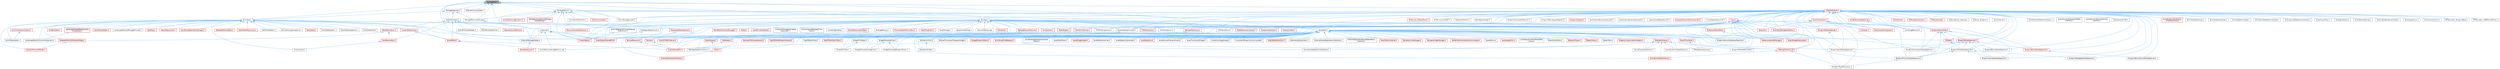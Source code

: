 digraph "PackagePath.h"
{
 // INTERACTIVE_SVG=YES
 // LATEX_PDF_SIZE
  bgcolor="transparent";
  edge [fontname=Helvetica,fontsize=10,labelfontname=Helvetica,labelfontsize=10];
  node [fontname=Helvetica,fontsize=10,shape=box,height=0.2,width=0.4];
  Node1 [id="Node000001",label="PackagePath.h",height=0.2,width=0.4,color="gray40", fillcolor="grey60", style="filled", fontcolor="black",tooltip=" "];
  Node1 -> Node2 [id="edge1_Node000001_Node000002",dir="back",color="steelblue1",style="solid",tooltip=" "];
  Node2 [id="Node000002",label="AssetData.h",height=0.2,width=0.4,color="grey40", fillcolor="white", style="filled",URL="$d9/d19/AssetData_8h.html",tooltip=" "];
  Node2 -> Node3 [id="edge2_Node000002_Node000003",dir="back",color="steelblue1",style="solid",tooltip=" "];
  Node3 [id="Node000003",label="ActorDescContainer.h",height=0.2,width=0.4,color="red", fillcolor="#FFF0F0", style="filled",URL="$de/df0/ActorDescContainer_8h.html",tooltip=" "];
  Node2 -> Node27 [id="edge3_Node000002_Node000027",dir="back",color="steelblue1",style="solid",tooltip=" "];
  Node27 [id="Node000027",label="AnimAssetFindReplace.h",height=0.2,width=0.4,color="red", fillcolor="#FFF0F0", style="filled",URL="$d2/d3f/AnimAssetFindReplace_8h.html",tooltip=" "];
  Node2 -> Node31 [id="edge4_Node000002_Node000031",dir="back",color="steelblue1",style="solid",tooltip=" "];
  Node31 [id="Node000031",label="AnimationGraphSchema.h",height=0.2,width=0.4,color="red", fillcolor="#FFF0F0", style="filled",URL="$dc/d75/AnimationGraphSchema_8h.html",tooltip=" "];
  Node2 -> Node34 [id="edge5_Node000002_Node000034",dir="back",color="steelblue1",style="solid",tooltip=" "];
  Node34 [id="Node000034",label="AnimationStateMachineSchema.h",height=0.2,width=0.4,color="grey40", fillcolor="white", style="filled",URL="$d7/d8c/AnimationStateMachineSchema_8h.html",tooltip=" "];
  Node2 -> Node35 [id="edge6_Node000002_Node000035",dir="back",color="steelblue1",style="solid",tooltip=" "];
  Node35 [id="Node000035",label="AssetDataTagMapSerialization\lDetails.h",height=0.2,width=0.4,color="grey40", fillcolor="white", style="filled",URL="$d5/d67/AssetDataTagMapSerializationDetails_8h.html",tooltip=" "];
  Node2 -> Node36 [id="edge7_Node000002_Node000036",dir="back",color="steelblue1",style="solid",tooltip=" "];
  Node36 [id="Node000036",label="AssetDataToken.h",height=0.2,width=0.4,color="grey40", fillcolor="white", style="filled",URL="$d2/da5/AssetDataToken_8h.html",tooltip=" "];
  Node2 -> Node37 [id="edge8_Node000002_Node000037",dir="back",color="steelblue1",style="solid",tooltip=" "];
  Node37 [id="Node000037",label="AssetDragDropOp.h",height=0.2,width=0.4,color="red", fillcolor="#FFF0F0", style="filled",URL="$df/dda/AssetDragDropOp_8h.html",tooltip=" "];
  Node2 -> Node39 [id="edge9_Node000002_Node000039",dir="back",color="steelblue1",style="solid",tooltip=" "];
  Node39 [id="Node000039",label="AssetReferenceFixer.h",height=0.2,width=0.4,color="grey40", fillcolor="white", style="filled",URL="$dd/da4/AssetReferenceFixer_8h.html",tooltip=" "];
  Node2 -> Node40 [id="edge10_Node000002_Node000040",dir="back",color="steelblue1",style="solid",tooltip=" "];
  Node40 [id="Node000040",label="AssetRegistryGenerator.h",height=0.2,width=0.4,color="grey40", fillcolor="white", style="filled",URL="$df/dd1/AssetRegistryGenerator_8h.html",tooltip=" "];
  Node2 -> Node41 [id="edge11_Node000002_Node000041",dir="back",color="steelblue1",style="solid",tooltip=" "];
  Node41 [id="Node000041",label="AssetSelection.h",height=0.2,width=0.4,color="red", fillcolor="#FFF0F0", style="filled",URL="$d2/d2c/AssetSelection_8h.html",tooltip=" "];
  Node2 -> Node49 [id="edge12_Node000002_Node000049",dir="back",color="steelblue1",style="solid",tooltip=" "];
  Node49 [id="Node000049",label="AssetSourceFilenameCache.h",height=0.2,width=0.4,color="grey40", fillcolor="white", style="filled",URL="$dd/d16/AssetSourceFilenameCache_8h.html",tooltip=" "];
  Node2 -> Node50 [id="edge13_Node000002_Node000050",dir="back",color="steelblue1",style="solid",tooltip=" "];
  Node50 [id="Node000050",label="AssetThumbnail.h",height=0.2,width=0.4,color="red", fillcolor="#FFF0F0", style="filled",URL="$d7/d61/AssetThumbnail_8h.html",tooltip=" "];
  Node50 -> Node59 [id="edge14_Node000050_Node000059",dir="back",color="steelblue1",style="solid",tooltip=" "];
  Node59 [id="Node000059",label="SDeleteAssetsDialog.h",height=0.2,width=0.4,color="grey40", fillcolor="white", style="filled",URL="$d7/d0d/SDeleteAssetsDialog_8h.html",tooltip=" "];
  Node2 -> Node61 [id="edge15_Node000002_Node000061",dir="back",color="steelblue1",style="solid",tooltip=" "];
  Node61 [id="Node000061",label="AssetThumbnailWidget.h",height=0.2,width=0.4,color="grey40", fillcolor="white", style="filled",URL="$d8/d2a/AssetThumbnailWidget_8h.html",tooltip=" "];
  Node2 -> Node62 [id="edge16_Node000002_Node000062",dir="back",color="steelblue1",style="solid",tooltip=" "];
  Node62 [id="Node000062",label="AudioWidgetSubsystem.h",height=0.2,width=0.4,color="red", fillcolor="#FFF0F0", style="filled",URL="$de/d1b/AudioWidgetSubsystem_8h.html",tooltip=" "];
  Node2 -> Node64 [id="edge17_Node000002_Node000064",dir="back",color="steelblue1",style="solid",tooltip=" "];
  Node64 [id="Node000064",label="BlueprintActionDatabaseRegistrar.h",height=0.2,width=0.4,color="grey40", fillcolor="white", style="filled",URL="$d5/d5d/BlueprintActionDatabaseRegistrar_8h.html",tooltip=" "];
  Node2 -> Node65 [id="edge18_Node000002_Node000065",dir="back",color="steelblue1",style="solid",tooltip=" "];
  Node65 [id="Node000065",label="BlueprintAssetNodeSpawner.h",height=0.2,width=0.4,color="grey40", fillcolor="white", style="filled",URL="$d2/d56/BlueprintAssetNodeSpawner_8h.html",tooltip=" "];
  Node2 -> Node66 [id="edge19_Node000002_Node000066",dir="back",color="steelblue1",style="solid",tooltip=" "];
  Node66 [id="Node000066",label="CollectionDragDropOp.h",height=0.2,width=0.4,color="grey40", fillcolor="white", style="filled",URL="$d6/d23/CollectionDragDropOp_8h.html",tooltip=" "];
  Node2 -> Node67 [id="edge20_Node000002_Node000067",dir="back",color="steelblue1",style="solid",tooltip=" "];
  Node67 [id="Node000067",label="CompileAllBlueprintsCommandlet.h",height=0.2,width=0.4,color="grey40", fillcolor="white", style="filled",URL="$d4/d7d/CompileAllBlueprintsCommandlet_8h.html",tooltip=" "];
  Node2 -> Node68 [id="edge21_Node000002_Node000068",dir="back",color="steelblue1",style="solid",tooltip=" "];
  Node68 [id="Node000068",label="DataTableEditorUtils.h",height=0.2,width=0.4,color="red", fillcolor="#FFF0F0", style="filled",URL="$d6/d6f/DataTableEditorUtils_8h.html",tooltip=" "];
  Node2 -> Node70 [id="edge22_Node000002_Node000070",dir="back",color="steelblue1",style="solid",tooltip=" "];
  Node70 [id="Node000070",label="EdGraphSchema.h",height=0.2,width=0.4,color="red", fillcolor="#FFF0F0", style="filled",URL="$d2/dce/EdGraphSchema_8h.html",tooltip=" "];
  Node70 -> Node31 [id="edge23_Node000070_Node000031",dir="back",color="steelblue1",style="solid",tooltip=" "];
  Node70 -> Node34 [id="edge24_Node000070_Node000034",dir="back",color="steelblue1",style="solid",tooltip=" "];
  Node70 -> Node87 [id="edge25_Node000070_Node000087",dir="back",color="steelblue1",style="solid",tooltip=" "];
  Node87 [id="Node000087",label="BlueprintPaletteFavorites.h",height=0.2,width=0.4,color="grey40", fillcolor="white", style="filled",URL="$dd/d5a/BlueprintPaletteFavorites_8h.html",tooltip=" "];
  Node70 -> Node252 [id="edge26_Node000070_Node000252",dir="back",color="steelblue1",style="solid",tooltip=" "];
  Node252 [id="Node000252",label="EdGraphSchema_K2.h",height=0.2,width=0.4,color="red", fillcolor="#FFF0F0", style="filled",URL="$d0/dcf/EdGraphSchema__K2_8h.html",tooltip=" "];
  Node252 -> Node31 [id="edge27_Node000252_Node000031",dir="back",color="steelblue1",style="solid",tooltip=" "];
  Node252 -> Node259 [id="edge28_Node000252_Node000259",dir="back",color="steelblue1",style="solid",tooltip=" "];
  Node259 [id="Node000259",label="BlueprintTypePromotion.h",height=0.2,width=0.4,color="grey40", fillcolor="white", style="filled",URL="$d2/d23/BlueprintTypePromotion_8h.html",tooltip=" "];
  Node70 -> Node127 [id="edge29_Node000070_Node000127",dir="back",color="steelblue1",style="solid",tooltip=" "];
  Node127 [id="Node000127",label="EngineSharedPCH.h",height=0.2,width=0.4,color="red", fillcolor="#FFF0F0", style="filled",URL="$dc/dbb/EngineSharedPCH_8h.html",tooltip=" "];
  Node70 -> Node458 [id="edge30_Node000070_Node000458",dir="back",color="steelblue1",style="solid",tooltip=" "];
  Node458 [id="Node000458",label="SoundCueGraphSchema.h",height=0.2,width=0.4,color="grey40", fillcolor="white", style="filled",URL="$d7/d4a/SoundCueGraphSchema_8h.html",tooltip=" "];
  Node70 -> Node125 [id="edge31_Node000070_Node000125",dir="back",color="steelblue1",style="solid",tooltip=" "];
  Node125 [id="Node000125",label="SoundSubmixGraphSchema.h",height=0.2,width=0.4,color="grey40", fillcolor="white", style="filled",URL="$dc/ddf/SoundSubmixGraphSchema_8h.html",tooltip=" "];
  Node2 -> Node252 [id="edge32_Node000002_Node000252",dir="back",color="steelblue1",style="solid",tooltip=" "];
  Node2 -> Node459 [id="edge33_Node000002_Node000459",dir="back",color="steelblue1",style="solid",tooltip=" "];
  Node459 [id="Node000459",label="Editor.h",height=0.2,width=0.4,color="red", fillcolor="#FFF0F0", style="filled",URL="$de/d6e/Editor_8h.html",tooltip=" "];
  Node459 -> Node556 [id="edge34_Node000459_Node000556",dir="back",color="steelblue1",style="solid",tooltip=" "];
  Node556 [id="Node000556",label="ExternalDirtyActorsTracker.h",height=0.2,width=0.4,color="red", fillcolor="#FFF0F0", style="filled",URL="$db/d89/ExternalDirtyActorsTracker_8h.html",tooltip=" "];
  Node2 -> Node613 [id="edge35_Node000002_Node000613",dir="back",color="steelblue1",style="solid",tooltip=" "];
  Node613 [id="Node000613",label="EditorAnimUtils.h",height=0.2,width=0.4,color="grey40", fillcolor="white", style="filled",URL="$d1/dd4/EditorAnimUtils_8h.html",tooltip=" "];
  Node613 -> Node554 [id="edge36_Node000613_Node000554",dir="back",color="steelblue1",style="solid",tooltip=" "];
  Node554 [id="Node000554",label="SSkeletonWidget.h",height=0.2,width=0.4,color="grey40", fillcolor="white", style="filled",URL="$dd/da7/SSkeletonWidget_8h.html",tooltip=" "];
  Node2 -> Node614 [id="edge37_Node000002_Node000614",dir="back",color="steelblue1",style="solid",tooltip=" "];
  Node614 [id="Node000614",label="EditorAssetSubsystem.h",height=0.2,width=0.4,color="grey40", fillcolor="white", style="filled",URL="$df/d69/EditorAssetSubsystem_8h.html",tooltip=" "];
  Node2 -> Node615 [id="edge38_Node000002_Node000615",dir="back",color="steelblue1",style="solid",tooltip=" "];
  Node615 [id="Node000615",label="EditorEngine.h",height=0.2,width=0.4,color="red", fillcolor="#FFF0F0", style="filled",URL="$da/d0c/EditorEngine_8h.html",tooltip=" "];
  Node615 -> Node459 [id="edge39_Node000615_Node000459",dir="back",color="steelblue1",style="solid",tooltip=" "];
  Node2 -> Node127 [id="edge40_Node000002_Node000127",dir="back",color="steelblue1",style="solid",tooltip=" "];
  Node2 -> Node618 [id="edge41_Node000002_Node000618",dir="back",color="steelblue1",style="solid",tooltip=" "];
  Node618 [id="Node000618",label="ExternalAssetDependencyGatherer.h",height=0.2,width=0.4,color="grey40", fillcolor="white", style="filled",URL="$da/dbe/ExternalAssetDependencyGatherer_8h.html",tooltip=" "];
  Node2 -> Node619 [id="edge42_Node000002_Node000619",dir="back",color="steelblue1",style="solid",tooltip=" "];
  Node619 [id="Node000619",label="ExternalObjectAndActorDependency\lGatherer.h",height=0.2,width=0.4,color="grey40", fillcolor="white", style="filled",URL="$d3/d4e/ExternalObjectAndActorDependencyGatherer_8h.html",tooltip=" "];
  Node2 -> Node620 [id="edge43_Node000002_Node000620",dir="back",color="steelblue1",style="solid",tooltip=" "];
  Node620 [id="Node000620",label="ExternalPackageHelper.h",height=0.2,width=0.4,color="grey40", fillcolor="white", style="filled",URL="$d3/d2f/ExternalPackageHelper_8h.html",tooltip=" "];
  Node620 -> Node621 [id="edge44_Node000620_Node000621",dir="back",color="steelblue1",style="solid",tooltip=" "];
  Node621 [id="Node000621",label="WorldDataLayers.h",height=0.2,width=0.4,color="red", fillcolor="#FFF0F0", style="filled",URL="$d1/d1d/WorldDataLayers_8h.html",tooltip=" "];
  Node2 -> Node622 [id="edge45_Node000002_Node000622",dir="back",color="steelblue1",style="solid",tooltip=" "];
  Node622 [id="Node000622",label="FileHelpers.h",height=0.2,width=0.4,color="red", fillcolor="#FFF0F0", style="filled",URL="$d9/d82/FileHelpers_8h.html",tooltip=" "];
  Node622 -> Node623 [id="edge46_Node000622_Node000623",dir="back",color="steelblue1",style="solid",tooltip=" "];
  Node623 [id="Node000623",label="PackageHelperFunctions.h",height=0.2,width=0.4,color="grey40", fillcolor="white", style="filled",URL="$da/d30/PackageHelperFunctions_8h.html",tooltip=" "];
  Node2 -> Node624 [id="edge47_Node000002_Node000624",dir="back",color="steelblue1",style="solid",tooltip=" "];
  Node624 [id="Node000624",label="GameplayCueManager.h",height=0.2,width=0.4,color="red", fillcolor="#FFF0F0", style="filled",URL="$d7/d4e/GameplayCueManager_8h.html",tooltip=" "];
  Node2 -> Node627 [id="edge48_Node000002_Node000627",dir="back",color="steelblue1",style="solid",tooltip=" "];
  Node627 [id="Node000627",label="GameplayTagsManager.h",height=0.2,width=0.4,color="red", fillcolor="#FFF0F0", style="filled",URL="$d5/dc9/GameplayTagsManager_8h.html",tooltip=" "];
  Node2 -> Node699 [id="edge49_Node000002_Node000699",dir="back",color="steelblue1",style="solid",tooltip=" "];
  Node699 [id="Node000699",label="GatherTextFromAssetsCommandlet.h",height=0.2,width=0.4,color="red", fillcolor="#FFF0F0", style="filled",URL="$df/da5/GatherTextFromAssetsCommandlet_8h.html",tooltip=" "];
  Node2 -> Node700 [id="edge50_Node000002_Node000700",dir="back",color="steelblue1",style="solid",tooltip=" "];
  Node700 [id="Node000700",label="IAssetFamily.h",height=0.2,width=0.4,color="grey40", fillcolor="white", style="filled",URL="$d5/d12/IAssetFamily_8h.html",tooltip=" "];
  Node2 -> Node701 [id="edge51_Node000002_Node000701",dir="back",color="steelblue1",style="solid",tooltip=" "];
  Node701 [id="Node000701",label="LandscapeUtils.h",height=0.2,width=0.4,color="red", fillcolor="#FFF0F0", style="filled",URL="$d0/dc0/LandscapeUtils_8h.html",tooltip=" "];
  Node2 -> Node712 [id="edge52_Node000002_Node000712",dir="back",color="steelblue1",style="solid",tooltip=" "];
  Node712 [id="Node000712",label="LevelSequenceShotMetaData\lLibrary.h",height=0.2,width=0.4,color="grey40", fillcolor="white", style="filled",URL="$d2/d37/LevelSequenceShotMetaDataLibrary_8h.html",tooltip=" "];
  Node2 -> Node713 [id="edge53_Node000002_Node000713",dir="back",color="steelblue1",style="solid",tooltip=" "];
  Node713 [id="Node000713",label="MediaTrackEditor.h",height=0.2,width=0.4,color="grey40", fillcolor="white", style="filled",URL="$d0/d41/MediaTrackEditor_8h.html",tooltip=" "];
  Node2 -> Node714 [id="edge54_Node000002_Node000714",dir="back",color="steelblue1",style="solid",tooltip=" "];
  Node714 [id="Node000714",label="NoExportTypes.h",height=0.2,width=0.4,color="red", fillcolor="#FFF0F0", style="filled",URL="$d3/d21/NoExportTypes_8h.html",tooltip=" "];
  Node2 -> Node819 [id="edge55_Node000002_Node000819",dir="back",color="steelblue1",style="solid",tooltip=" "];
  Node819 [id="Node000819",label="ObjectLibrary.h",height=0.2,width=0.4,color="red", fillcolor="#FFF0F0", style="filled",URL="$d8/de1/ObjectLibrary_8h.html",tooltip=" "];
  Node2 -> Node821 [id="edge56_Node000002_Node000821",dir="back",color="steelblue1",style="solid",tooltip=" "];
  Node821 [id="Node000821",label="ObjectTools.h",height=0.2,width=0.4,color="grey40", fillcolor="white", style="filled",URL="$d3/d71/ObjectTools_8h.html",tooltip=" "];
  Node2 -> Node822 [id="edge57_Node000002_Node000822",dir="back",color="steelblue1",style="solid",tooltip=" "];
  Node822 [id="Node000822",label="PropertyCustomizationHelpers.h",height=0.2,width=0.4,color="red", fillcolor="#FFF0F0", style="filled",URL="$d7/dd0/PropertyCustomizationHelpers_8h.html",tooltip=" "];
  Node2 -> Node824 [id="edge58_Node000002_Node000824",dir="back",color="steelblue1",style="solid",tooltip=" "];
  Node824 [id="Node000824",label="ReimportFbxSceneFactory.h",height=0.2,width=0.4,color="red", fillcolor="#FFF0F0", style="filled",URL="$dc/d5f/ReimportFbxSceneFactory_8h.html",tooltip=" "];
  Node2 -> Node273 [id="edge59_Node000002_Node000273",dir="back",color="steelblue1",style="solid",tooltip=" "];
  Node273 [id="Node000273",label="RigVMEditorBlueprintLibrary.h",height=0.2,width=0.4,color="red", fillcolor="#FFF0F0", style="filled",URL="$d9/d31/RigVMEditorBlueprintLibrary_8h.html",tooltip=" "];
  Node2 -> Node825 [id="edge60_Node000002_Node000825",dir="back",color="steelblue1",style="solid",tooltip=" "];
  Node825 [id="Node000825",label="RigVMEditorTools.h",height=0.2,width=0.4,color="grey40", fillcolor="white", style="filled",URL="$d5/ddd/RigVMEditorTools_8h.html",tooltip=" "];
  Node2 -> Node286 [id="edge61_Node000002_Node000286",dir="back",color="steelblue1",style="solid",tooltip=" "];
  Node286 [id="Node000286",label="RigVMTreeToolkitTask.h",height=0.2,width=0.4,color="red", fillcolor="#FFF0F0", style="filled",URL="$d1/dd5/RigVMTreeToolkitTask_8h.html",tooltip=" "];
  Node2 -> Node59 [id="edge62_Node000002_Node000059",dir="back",color="steelblue1",style="solid",tooltip=" "];
  Node2 -> Node230 [id="edge63_Node000002_Node000230",dir="back",color="steelblue1",style="solid",tooltip=" "];
  Node230 [id="Node000230",label="SGraphPinClass.h",height=0.2,width=0.4,color="grey40", fillcolor="white", style="filled",URL="$df/d8d/SGraphPinClass_8h.html",tooltip=" "];
  Node2 -> Node229 [id="edge64_Node000002_Node000229",dir="back",color="steelblue1",style="solid",tooltip=" "];
  Node229 [id="Node000229",label="SGraphPinObject.h",height=0.2,width=0.4,color="grey40", fillcolor="white", style="filled",URL="$da/dd6/SGraphPinObject_8h.html",tooltip=" "];
  Node229 -> Node230 [id="edge65_Node000229_Node000230",dir="back",color="steelblue1",style="solid",tooltip=" "];
  Node2 -> Node554 [id="edge66_Node000002_Node000554",dir="back",color="steelblue1",style="solid",tooltip=" "];
  Node2 -> Node458 [id="edge67_Node000002_Node000458",dir="back",color="steelblue1",style="solid",tooltip=" "];
  Node2 -> Node125 [id="edge68_Node000002_Node000125",dir="back",color="steelblue1",style="solid",tooltip=" "];
  Node2 -> Node826 [id="edge69_Node000002_Node000826",dir="back",color="steelblue1",style="solid",tooltip=" "];
  Node826 [id="Node000826",label="SoundWaveLoadingBehavior.cpp",height=0.2,width=0.4,color="grey40", fillcolor="white", style="filled",URL="$d7/d95/SoundWaveLoadingBehavior_8cpp.html",tooltip=" "];
  Node2 -> Node827 [id="edge70_Node000002_Node000827",dir="back",color="steelblue1",style="solid",tooltip=" "];
  Node827 [id="Node000827",label="VPAssetThumbnailWrapperWidget.h",height=0.2,width=0.4,color="grey40", fillcolor="white", style="filled",URL="$d8/da8/VPAssetThumbnailWrapperWidget_8h.html",tooltip=" "];
  Node2 -> Node84 [id="edge71_Node000002_Node000084",dir="back",color="steelblue1",style="solid",tooltip=" "];
  Node84 [id="Node000084",label="WidgetBlueprintEditor.h",height=0.2,width=0.4,color="red", fillcolor="#FFF0F0", style="filled",URL="$d6/d04/WidgetBlueprintEditor_8h.html",tooltip=" "];
  Node2 -> Node828 [id="edge72_Node000002_Node000828",dir="back",color="steelblue1",style="solid",tooltip=" "];
  Node828 [id="Node000828",label="WidgetTemplateBlueprintClass.h",height=0.2,width=0.4,color="grey40", fillcolor="white", style="filled",URL="$d4/d8e/WidgetTemplateBlueprintClass_8h.html",tooltip=" "];
  Node2 -> Node829 [id="edge73_Node000002_Node000829",dir="back",color="steelblue1",style="solid",tooltip=" "];
  Node829 [id="Node000829",label="WidgetTemplateClass.h",height=0.2,width=0.4,color="grey40", fillcolor="white", style="filled",URL="$df/da5/WidgetTemplateClass_8h.html",tooltip=" "];
  Node829 -> Node828 [id="edge74_Node000829_Node000828",dir="back",color="steelblue1",style="solid",tooltip=" "];
  Node829 -> Node830 [id="edge75_Node000829_Node000830",dir="back",color="steelblue1",style="solid",tooltip=" "];
  Node830 [id="Node000830",label="WidgetTemplateImageClass.h",height=0.2,width=0.4,color="grey40", fillcolor="white", style="filled",URL="$d1/d00/WidgetTemplateImageClass_8h.html",tooltip=" "];
  Node2 -> Node830 [id="edge76_Node000002_Node000830",dir="back",color="steelblue1",style="solid",tooltip=" "];
  Node1 -> Node831 [id="edge77_Node000001_Node000831",dir="back",color="steelblue1",style="solid",tooltip=" "];
  Node831 [id="Node000831",label="AsyncPackageLoader.h",height=0.2,width=0.4,color="grey40", fillcolor="white", style="filled",URL="$d6/de5/AsyncPackageLoader_8h.html",tooltip=" "];
  Node1 -> Node832 [id="edge78_Node000001_Node000832",dir="back",color="steelblue1",style="solid",tooltip=" "];
  Node832 [id="Node000832",label="BulkData.h",height=0.2,width=0.4,color="grey40", fillcolor="white", style="filled",URL="$d4/d8e/BulkData_8h.html",tooltip=" "];
  Node832 -> Node833 [id="edge79_Node000832_Node000833",dir="back",color="steelblue1",style="solid",tooltip=" "];
  Node833 [id="Node000833",label="AnimCompressionTypes.h",height=0.2,width=0.4,color="red", fillcolor="#FFF0F0", style="filled",URL="$d1/d3b/AnimCompressionTypes_8h.html",tooltip=" "];
  Node833 -> Node842 [id="edge80_Node000833_Node000842",dir="back",color="steelblue1",style="solid",tooltip=" "];
  Node842 [id="Node000842",label="AnimStreamable.h",height=0.2,width=0.4,color="grey40", fillcolor="white", style="filled",URL="$d1/d46/AnimStreamable_8h.html",tooltip=" "];
  Node832 -> Node842 [id="edge81_Node000832_Node000842",dir="back",color="steelblue1",style="solid",tooltip=" "];
  Node832 -> Node863 [id="edge82_Node000832_Node000863",dir="back",color="steelblue1",style="solid",tooltip=" "];
  Node863 [id="Node000863",label="BodySetup.h",height=0.2,width=0.4,color="red", fillcolor="#FFF0F0", style="filled",URL="$d8/d7b/BodySetup_8h.html",tooltip=" "];
  Node832 -> Node913 [id="edge83_Node000832_Node000913",dir="back",color="steelblue1",style="solid",tooltip=" "];
  Node913 [id="Node000913",label="BulkDataReader.h",height=0.2,width=0.4,color="grey40", fillcolor="white", style="filled",URL="$d4/d9b/BulkDataReader_8h.html",tooltip=" "];
  Node832 -> Node914 [id="edge84_Node000832_Node000914",dir="back",color="steelblue1",style="solid",tooltip=" "];
  Node914 [id="Node000914",label="BulkDataScopedLock.h",height=0.2,width=0.4,color="grey40", fillcolor="white", style="filled",URL="$da/d4e/BulkDataScopedLock_8h.html",tooltip=" "];
  Node832 -> Node915 [id="edge85_Node000832_Node000915",dir="back",color="steelblue1",style="solid",tooltip=" "];
  Node915 [id="Node000915",label="BulkDataWriter.h",height=0.2,width=0.4,color="grey40", fillcolor="white", style="filled",URL="$dc/dcb/BulkDataWriter_8h.html",tooltip=" "];
  Node832 -> Node916 [id="edge86_Node000832_Node000916",dir="back",color="steelblue1",style="solid",tooltip=" "];
  Node916 [id="Node000916",label="ContentStreaming.h",height=0.2,width=0.4,color="red", fillcolor="#FFF0F0", style="filled",URL="$dd/d05/ContentStreaming_8h.html",tooltip=" "];
  Node916 -> Node927 [id="edge87_Node000916_Node000927",dir="back",color="steelblue1",style="solid",tooltip=" "];
  Node927 [id="Node000927",label="SoundWave.h",height=0.2,width=0.4,color="red", fillcolor="#FFF0F0", style="filled",URL="$d3/d6d/SoundWave_8h.html",tooltip=" "];
  Node927 -> Node127 [id="edge88_Node000927_Node000127",dir="back",color="steelblue1",style="solid",tooltip=" "];
  Node927 -> Node826 [id="edge89_Node000927_Node000826",dir="back",color="steelblue1",style="solid",tooltip=" "];
  Node832 -> Node961 [id="edge90_Node000832_Node000961",dir="back",color="steelblue1",style="solid",tooltip=" "];
  Node961 [id="Node000961",label="CoreUObject.h",height=0.2,width=0.4,color="red", fillcolor="#FFF0F0", style="filled",URL="$d0/ded/CoreUObject_8h.html",tooltip=" "];
  Node832 -> Node966 [id="edge91_Node000832_Node000966",dir="back",color="steelblue1",style="solid",tooltip=" "];
  Node966 [id="Node000966",label="CoreUObjectSharedPCH.h",height=0.2,width=0.4,color="red", fillcolor="#FFF0F0", style="filled",URL="$de/d2f/CoreUObjectSharedPCH_8h.html",tooltip=" "];
  Node832 -> Node968 [id="edge92_Node000832_Node000968",dir="back",color="steelblue1",style="solid",tooltip=" "];
  Node968 [id="Node000968",label="FontBulkData.h",height=0.2,width=0.4,color="red", fillcolor="#FFF0F0", style="filled",URL="$dc/dfb/FontBulkData_8h.html",tooltip=" "];
  Node832 -> Node969 [id="edge93_Node000832_Node000969",dir="back",color="steelblue1",style="solid",tooltip=" "];
  Node969 [id="Node000969",label="GroomCache.h",height=0.2,width=0.4,color="grey40", fillcolor="white", style="filled",URL="$d7/d6e/GroomCache_8h.html",tooltip=" "];
  Node832 -> Node970 [id="edge94_Node000832_Node000970",dir="back",color="steelblue1",style="solid",tooltip=" "];
  Node970 [id="Node000970",label="HairStrandsDatas.h",height=0.2,width=0.4,color="red", fillcolor="#FFF0F0", style="filled",URL="$d6/daf/HairStrandsDatas_8h.html",tooltip=" "];
  Node832 -> Node987 [id="edge95_Node000832_Node000987",dir="back",color="steelblue1",style="solid",tooltip=" "];
  Node987 [id="Node000987",label="LandscapeHeightfieldCollision\lComponent.h",height=0.2,width=0.4,color="red", fillcolor="#FFF0F0", style="filled",URL="$d2/d06/LandscapeHeightfieldCollisionComponent_8h.html",tooltip=" "];
  Node987 -> Node988 [id="edge96_Node000987_Node000988",dir="back",color="steelblue1",style="solid",tooltip=" "];
  Node988 [id="Node000988",label="LandscapeMeshCollisionComponent.h",height=0.2,width=0.4,color="grey40", fillcolor="white", style="filled",URL="$d0/dab/LandscapeMeshCollisionComponent_8h.html",tooltip=" "];
  Node832 -> Node988 [id="edge97_Node000832_Node000988",dir="back",color="steelblue1",style="solid",tooltip=" "];
  Node832 -> Node993 [id="edge98_Node000832_Node000993",dir="back",color="steelblue1",style="solid",tooltip=" "];
  Node993 [id="Node000993",label="LandscapeTextureStorageProvider.h",height=0.2,width=0.4,color="grey40", fillcolor="white", style="filled",URL="$d6/d2b/LandscapeTextureStorageProvider_8h.html",tooltip=" "];
  Node832 -> Node994 [id="edge99_Node000832_Node000994",dir="back",color="steelblue1",style="solid",tooltip=" "];
  Node994 [id="Node000994",label="LightMap.h",height=0.2,width=0.4,color="red", fillcolor="#FFF0F0", style="filled",URL="$d1/d76/LightMap_8h.html",tooltip=" "];
  Node832 -> Node1000 [id="edge100_Node000832_Node001000",dir="back",color="steelblue1",style="solid",tooltip=" "];
  Node1000 [id="Node001000",label="NaniteResources.h",height=0.2,width=0.4,color="red", fillcolor="#FFF0F0", style="filled",URL="$d7/d8b/NaniteResources_8h.html",tooltip=" "];
  Node832 -> Node1008 [id="edge101_Node000832_Node001008",dir="back",color="steelblue1",style="solid",tooltip=" "];
  Node1008 [id="Node001008",label="RayTracingGeometryManager.h",height=0.2,width=0.4,color="red", fillcolor="#FFF0F0", style="filled",URL="$d0/df3/RayTracingGeometryManager_8h.html",tooltip=" "];
  Node832 -> Node1009 [id="edge102_Node000832_Node001009",dir="back",color="steelblue1",style="solid",tooltip=" "];
  Node1009 [id="Node001009",label="SkeletalMeshLODImporterData.h",height=0.2,width=0.4,color="red", fillcolor="#FFF0F0", style="filled",URL="$de/dc6/SkeletalMeshLODImporterData_8h.html",tooltip=" "];
  Node1009 -> Node1011 [id="edge103_Node001009_Node001011",dir="back",color="steelblue1",style="solid",tooltip=" "];
  Node1011 [id="Node001011",label="SkeletalMeshLODModel.h",height=0.2,width=0.4,color="red", fillcolor="#FFF0F0", style="filled",URL="$d2/d34/SkeletalMeshLODModel_8h.html",tooltip=" "];
  Node832 -> Node1011 [id="edge104_Node000832_Node001011",dir="back",color="steelblue1",style="solid",tooltip=" "];
  Node832 -> Node1013 [id="edge105_Node000832_Node001013",dir="back",color="steelblue1",style="solid",tooltip=" "];
  Node1013 [id="Node001013",label="SkeletalMeshUpdate.h",height=0.2,width=0.4,color="red", fillcolor="#FFF0F0", style="filled",URL="$df/d79/SkeletalMeshUpdate_8h.html",tooltip=" "];
  Node832 -> Node927 [id="edge106_Node000832_Node000927",dir="back",color="steelblue1",style="solid",tooltip=" "];
  Node832 -> Node1014 [id="edge107_Node000832_Node001014",dir="back",color="steelblue1",style="solid",tooltip=" "];
  Node1014 [id="Node001014",label="StaticMeshResources.h",height=0.2,width=0.4,color="red", fillcolor="#FFF0F0", style="filled",URL="$d0/db7/StaticMeshResources_8h.html",tooltip=" "];
  Node832 -> Node1032 [id="edge108_Node000832_Node001032",dir="back",color="steelblue1",style="solid",tooltip=" "];
  Node1032 [id="Node001032",label="StreamableRenderAsset.h",height=0.2,width=0.4,color="red", fillcolor="#FFF0F0", style="filled",URL="$d3/dbd/StreamableRenderAsset_8h.html",tooltip=" "];
  Node1032 -> Node1077 [id="edge109_Node001032_Node001077",dir="back",color="steelblue1",style="solid",tooltip=" "];
  Node1077 [id="Node001077",label="Texture.h",height=0.2,width=0.4,color="red", fillcolor="#FFF0F0", style="filled",URL="$d9/dbf/Texture_8h.html",tooltip=" "];
  Node1077 -> Node127 [id="edge110_Node001077_Node000127",dir="back",color="steelblue1",style="solid",tooltip=" "];
  Node832 -> Node1150 [id="edge111_Node000832_Node001150",dir="back",color="steelblue1",style="solid",tooltip=" "];
  Node1150 [id="Node001150",label="TextureResource.h",height=0.2,width=0.4,color="red", fillcolor="#FFF0F0", style="filled",URL="$dd/df3/TextureResource_8h.html",tooltip=" "];
  Node1150 -> Node127 [id="edge112_Node001150_Node000127",dir="back",color="steelblue1",style="solid",tooltip=" "];
  Node832 -> Node1155 [id="edge113_Node000832_Node001155",dir="back",color="steelblue1",style="solid",tooltip=" "];
  Node1155 [id="Node001155",label="VectorFieldStatic.h",height=0.2,width=0.4,color="grey40", fillcolor="white", style="filled",URL="$d7/d68/VectorFieldStatic_8h.html",tooltip=" "];
  Node832 -> Node1156 [id="edge114_Node000832_Node001156",dir="back",color="steelblue1",style="solid",tooltip=" "];
  Node1156 [id="Node001156",label="VolumetricLightmapGrid.h",height=0.2,width=0.4,color="grey40", fillcolor="white", style="filled",URL="$d9/d86/VolumetricLightmapGrid_8h.html",tooltip=" "];
  Node1 -> Node1157 [id="edge115_Node000001_Node001157",dir="back",color="steelblue1",style="solid",tooltip=" "];
  Node1157 [id="Node001157",label="DiffCookCommandlet.h",height=0.2,width=0.4,color="grey40", fillcolor="white", style="filled",URL="$d9/d77/DiffCookCommandlet_8h.html",tooltip=" "];
  Node1 -> Node1158 [id="edge116_Node000001_Node001158",dir="back",color="steelblue1",style="solid",tooltip=" "];
  Node1158 [id="Node001158",label="EditorBulkData.h",height=0.2,width=0.4,color="grey40", fillcolor="white", style="filled",URL="$d1/d85/EditorBulkData_8h.html",tooltip=" "];
  Node1158 -> Node1159 [id="edge117_Node001158_Node001159",dir="back",color="steelblue1",style="solid",tooltip=" "];
  Node1159 [id="Node001159",label="EditorBulkDataReader.h",height=0.2,width=0.4,color="grey40", fillcolor="white", style="filled",URL="$d0/d95/EditorBulkDataReader_8h.html",tooltip=" "];
  Node1158 -> Node1160 [id="edge118_Node001158_Node001160",dir="back",color="steelblue1",style="solid",tooltip=" "];
  Node1160 [id="Node001160",label="EditorBulkDataWriter.h",height=0.2,width=0.4,color="grey40", fillcolor="white", style="filled",URL="$de/ddd/EditorBulkDataWriter_8h.html",tooltip=" "];
  Node1158 -> Node1161 [id="edge119_Node001158_Node001161",dir="back",color="steelblue1",style="solid",tooltip=" "];
  Node1161 [id="Node001161",label="HairDescription.h",height=0.2,width=0.4,color="red", fillcolor="#FFF0F0", style="filled",URL="$df/d27/HairDescription_8h.html",tooltip=" "];
  Node1161 -> Node969 [id="edge120_Node001161_Node000969",dir="back",color="steelblue1",style="solid",tooltip=" "];
  Node1158 -> Node1162 [id="edge121_Node001158_Node001162",dir="back",color="steelblue1",style="solid",tooltip=" "];
  Node1162 [id="Node001162",label="MeshDescription.h",height=0.2,width=0.4,color="red", fillcolor="#FFF0F0", style="filled",URL="$d5/d91/MeshDescription_8h.html",tooltip=" "];
  Node1162 -> Node1161 [id="edge122_Node001162_Node001161",dir="back",color="steelblue1",style="solid",tooltip=" "];
  Node1162 -> Node1009 [id="edge123_Node001162_Node001009",dir="back",color="steelblue1",style="solid",tooltip=" "];
  Node1158 -> Node927 [id="edge124_Node001158_Node000927",dir="back",color="steelblue1",style="solid",tooltip=" "];
  Node1158 -> Node1119 [id="edge125_Node001158_Node001119",dir="back",color="steelblue1",style="solid",tooltip=" "];
  Node1119 [id="Node001119",label="SparseVolumeTexture.h",height=0.2,width=0.4,color="red", fillcolor="#FFF0F0", style="filled",URL="$d4/df8/SparseVolumeTexture_8h.html",tooltip=" "];
  Node1158 -> Node1077 [id="edge126_Node001158_Node001077",dir="back",color="steelblue1",style="solid",tooltip=" "];
  Node1 -> Node620 [id="edge127_Node000001_Node000620",dir="back",color="steelblue1",style="solid",tooltip=" "];
  Node1 -> Node1184 [id="edge128_Node000001_Node001184",dir="back",color="steelblue1",style="solid",tooltip=" "];
  Node1184 [id="Node001184",label="LinkerLoad.h",height=0.2,width=0.4,color="grey40", fillcolor="white", style="filled",URL="$d7/def/LinkerLoad_8h.html",tooltip=" "];
  Node1184 -> Node961 [id="edge129_Node001184_Node000961",dir="back",color="steelblue1",style="solid",tooltip=" "];
  Node1184 -> Node966 [id="edge130_Node001184_Node000966",dir="back",color="steelblue1",style="solid",tooltip=" "];
  Node1184 -> Node620 [id="edge131_Node001184_Node000620",dir="back",color="steelblue1",style="solid",tooltip=" "];
  Node1184 -> Node1185 [id="edge132_Node001184_Node001185",dir="back",color="steelblue1",style="solid",tooltip=" "];
  Node1185 [id="Node001185",label="K2Node.h",height=0.2,width=0.4,color="red", fillcolor="#FFF0F0", style="filled",URL="$d5/d94/K2Node_8h.html",tooltip=" "];
  Node1185 -> Node1186 [id="edge133_Node001185_Node001186",dir="back",color="steelblue1",style="solid",tooltip=" "];
  Node1186 [id="Node001186",label="BlueprintFieldNodeSpawner.h",height=0.2,width=0.4,color="grey40", fillcolor="white", style="filled",URL="$da/d70/BlueprintFieldNodeSpawner_8h.html",tooltip=" "];
  Node1186 -> Node133 [id="edge134_Node001186_Node000133",dir="back",color="steelblue1",style="solid",tooltip=" "];
  Node133 [id="Node000133",label="BlueprintDelegateNodeSpawner.h",height=0.2,width=0.4,color="grey40", fillcolor="white", style="filled",URL="$dc/d16/BlueprintDelegateNodeSpawner_8h.html",tooltip=" "];
  Node1186 -> Node1187 [id="edge135_Node001186_Node001187",dir="back",color="steelblue1",style="solid",tooltip=" "];
  Node1187 [id="Node001187",label="BlueprintFunctionNodeSpawner.h",height=0.2,width=0.4,color="grey40", fillcolor="white", style="filled",URL="$d0/d59/BlueprintFunctionNodeSpawner_8h.html",tooltip=" "];
  Node1187 -> Node259 [id="edge136_Node001187_Node000259",dir="back",color="steelblue1",style="solid",tooltip=" "];
  Node1186 -> Node1188 [id="edge137_Node001186_Node001188",dir="back",color="steelblue1",style="solid",tooltip=" "];
  Node1188 [id="Node001188",label="BlueprintVariableNodeSpawner.h",height=0.2,width=0.4,color="grey40", fillcolor="white", style="filled",URL="$db/dba/BlueprintVariableNodeSpawner_8h.html",tooltip=" "];
  Node1184 -> Node826 [id="edge138_Node001184_Node000826",dir="back",color="steelblue1",style="solid",tooltip=" "];
  Node1 -> Node1242 [id="edge139_Node000001_Node001242",dir="back",color="steelblue1",style="solid",tooltip=" "];
  Node1242 [id="Node001242",label="Package.h",height=0.2,width=0.4,color="grey40", fillcolor="white", style="filled",URL="$dd/d79/Package_8h.html",tooltip=" "];
  Node1242 -> Node1243 [id="edge140_Node001242_Node001243",dir="back",color="steelblue1",style="solid",tooltip=" "];
  Node1243 [id="Node001243",label="AITask.h",height=0.2,width=0.4,color="red", fillcolor="#FFF0F0", style="filled",URL="$d6/de2/AITask_8h.html",tooltip=" "];
  Node1242 -> Node1296 [id="edge141_Node001242_Node001296",dir="back",color="steelblue1",style="solid",tooltip=" "];
  Node1296 [id="Node001296",label="ArchiveReplaceOrClearExternal\lReferences.h",height=0.2,width=0.4,color="grey40", fillcolor="white", style="filled",URL="$d1/d53/ArchiveReplaceOrClearExternalReferences_8h.html",tooltip=" "];
  Node1296 -> Node961 [id="edge142_Node001296_Node000961",dir="back",color="steelblue1",style="solid",tooltip=" "];
  Node1242 -> Node2 [id="edge143_Node001242_Node000002",dir="back",color="steelblue1",style="solid",tooltip=" "];
  Node1242 -> Node1297 [id="edge144_Node001242_Node001297",dir="back",color="steelblue1",style="solid",tooltip=" "];
  Node1297 [id="Node001297",label="AssetPrivatizeModel.h",height=0.2,width=0.4,color="red", fillcolor="#FFF0F0", style="filled",URL="$d7/da2/AssetPrivatizeModel_8h.html",tooltip=" "];
  Node1242 -> Node1299 [id="edge145_Node001242_Node001299",dir="back",color="steelblue1",style="solid",tooltip=" "];
  Node1299 [id="Node001299",label="AxisSources.h",height=0.2,width=0.4,color="red", fillcolor="#FFF0F0", style="filled",URL="$d6/dfa/AxisSources_8h.html",tooltip=" "];
  Node1242 -> Node1304 [id="edge146_Node001242_Node001304",dir="back",color="steelblue1",style="solid",tooltip=" "];
  Node1304 [id="Node001304",label="CollectionManagerScripting\lSubsystem.h",height=0.2,width=0.4,color="grey40", fillcolor="white", style="filled",URL="$d1/d33/CollectionManagerScriptingSubsystem_8h.html",tooltip=" "];
  Node1242 -> Node1305 [id="edge147_Node001242_Node001305",dir="back",color="steelblue1",style="solid",tooltip=" "];
  Node1305 [id="Node001305",label="CookOnTheFlyServer.h",height=0.2,width=0.4,color="red", fillcolor="#FFF0F0", style="filled",URL="$dc/dca/CookOnTheFlyServer_8h.html",tooltip=" "];
  Node1242 -> Node961 [id="edge148_Node001242_Node000961",dir="back",color="steelblue1",style="solid",tooltip=" "];
  Node1242 -> Node966 [id="edge149_Node001242_Node000966",dir="back",color="steelblue1",style="solid",tooltip=" "];
  Node1242 -> Node1306 [id="edge150_Node001242_Node001306",dir="back",color="steelblue1",style="solid",tooltip=" "];
  Node1306 [id="Node001306",label="ExclusiveLoadPackageTime\lTracker.h",height=0.2,width=0.4,color="grey40", fillcolor="white", style="filled",URL="$da/d95/ExclusiveLoadPackageTimeTracker_8h.html",tooltip=" "];
  Node1242 -> Node556 [id="edge151_Node001242_Node000556",dir="back",color="steelblue1",style="solid",tooltip=" "];
  Node1242 -> Node620 [id="edge152_Node001242_Node000620",dir="back",color="steelblue1",style="solid",tooltip=" "];
  Node1242 -> Node1307 [id="edge153_Node001242_Node001307",dir="back",color="steelblue1",style="solid",tooltip=" "];
  Node1307 [id="Node001307",label="FastReferenceCollector.h",height=0.2,width=0.4,color="red", fillcolor="#FFF0F0", style="filled",URL="$dd/d44/FastReferenceCollector_8h.html",tooltip=" "];
  Node1242 -> Node1310 [id="edge154_Node001242_Node001310",dir="back",color="steelblue1",style="solid",tooltip=" "];
  Node1310 [id="Node001310",label="FindObjectReferencers.h",height=0.2,width=0.4,color="grey40", fillcolor="white", style="filled",URL="$dc/dab/FindObjectReferencers_8h.html",tooltip=" "];
  Node1310 -> Node961 [id="edge155_Node001310_Node000961",dir="back",color="steelblue1",style="solid",tooltip=" "];
  Node1242 -> Node1311 [id="edge156_Node001242_Node001311",dir="back",color="steelblue1",style="solid",tooltip=" "];
  Node1311 [id="Node001311",label="GeneratedCppIncludes.h",height=0.2,width=0.4,color="grey40", fillcolor="white", style="filled",URL="$d5/d24/GeneratedCppIncludes_8h.html",tooltip=" "];
  Node1311 -> Node966 [id="edge157_Node001311_Node000966",dir="back",color="steelblue1",style="solid",tooltip=" "];
  Node1242 -> Node1312 [id="edge158_Node001242_Node001312",dir="back",color="steelblue1",style="solid",tooltip=" "];
  Node1312 [id="Node001312",label="IRevisionControlExtension.h",height=0.2,width=0.4,color="red", fillcolor="#FFF0F0", style="filled",URL="$de/d39/IRevisionControlExtension_8h.html",tooltip=" "];
  Node1242 -> Node1316 [id="edge159_Node001242_Node001316",dir="back",color="steelblue1",style="solid",tooltip=" "];
  Node1316 [id="Node001316",label="InteractiveTool.h",height=0.2,width=0.4,color="red", fillcolor="#FFF0F0", style="filled",URL="$d5/d55/InteractiveTool_8h.html",tooltip=" "];
  Node1242 -> Node1427 [id="edge160_Node001242_Node001427",dir="back",color="steelblue1",style="solid",tooltip=" "];
  Node1427 [id="Node001427",label="LevelDragDropOp.h",height=0.2,width=0.4,color="grey40", fillcolor="white", style="filled",URL="$dc/da5/LevelDragDropOp_8h.html",tooltip=" "];
  Node1242 -> Node1428 [id="edge161_Node001242_Node001428",dir="back",color="steelblue1",style="solid",tooltip=" "];
  Node1428 [id="Node001428",label="MemberReference.h",height=0.2,width=0.4,color="red", fillcolor="#FFF0F0", style="filled",URL="$dc/d3d/MemberReference_8h.html",tooltip=" "];
  Node1428 -> Node127 [id="edge162_Node001428_Node000127",dir="back",color="steelblue1",style="solid",tooltip=" "];
  Node1242 -> Node781 [id="edge163_Node001242_Node000781",dir="back",color="steelblue1",style="solid",tooltip=" "];
  Node781 [id="Node000781",label="MetasoundAssetKey.h",height=0.2,width=0.4,color="red", fillcolor="#FFF0F0", style="filled",URL="$d9/d63/MetasoundAssetKey_8h.html",tooltip=" "];
  Node781 -> Node782 [id="edge164_Node000781_Node000782",dir="back",color="steelblue1",style="solid",tooltip=" "];
  Node782 [id="Node000782",label="MetasoundAssetManager.h",height=0.2,width=0.4,color="red", fillcolor="#FFF0F0", style="filled",URL="$dd/da3/MetasoundAssetManager_8h.html",tooltip=" "];
  Node1242 -> Node782 [id="edge165_Node001242_Node000782",dir="back",color="steelblue1",style="solid",tooltip=" "];
  Node1242 -> Node1002 [id="edge166_Node001242_Node001002",dir="back",color="steelblue1",style="solid",tooltip=" "];
  Node1002 [id="Node001002",label="NaniteResourcesHelper.h",height=0.2,width=0.4,color="red", fillcolor="#FFF0F0", style="filled",URL="$dc/d48/NaniteResourcesHelper_8h.html",tooltip=" "];
  Node1002 -> Node1002 [id="edge167_Node001002_Node001002",dir="back",color="steelblue1",style="solid",tooltip=" "];
  Node1242 -> Node1430 [id="edge168_Node001242_Node001430",dir="back",color="steelblue1",style="solid",tooltip=" "];
  Node1430 [id="Node001430",label="PackageAccessTracking.h",height=0.2,width=0.4,color="red", fillcolor="#FFF0F0", style="filled",URL="$d8/d55/PackageAccessTracking_8h.html",tooltip=" "];
  Node1430 -> Node1305 [id="edge169_Node001430_Node001305",dir="back",color="steelblue1",style="solid",tooltip=" "];
  Node1242 -> Node1436 [id="edge170_Node001242_Node001436",dir="back",color="steelblue1",style="solid",tooltip=" "];
  Node1436 [id="Node001436",label="PackageBackup.h",height=0.2,width=0.4,color="grey40", fillcolor="white", style="filled",URL="$d6/da6/PackageBackup_8h.html",tooltip=" "];
  Node1242 -> Node1437 [id="edge171_Node001242_Node001437",dir="back",color="steelblue1",style="solid",tooltip=" "];
  Node1437 [id="Node001437",label="PrimitiveSceneProxyDesc.h",height=0.2,width=0.4,color="red", fillcolor="#FFF0F0", style="filled",URL="$d8/d20/PrimitiveSceneProxyDesc_8h.html",tooltip=" "];
  Node1242 -> Node1440 [id="edge172_Node001242_Node001440",dir="back",color="steelblue1",style="solid",tooltip=" "];
  Node1440 [id="Node001440",label="PropertyTrackEditor.h",height=0.2,width=0.4,color="red", fillcolor="#FFF0F0", style="filled",URL="$da/d9a/PropertyTrackEditor_8h.html",tooltip=" "];
  Node1242 -> Node1443 [id="edge173_Node001242_Node001443",dir="back",color="steelblue1",style="solid",tooltip=" "];
  Node1443 [id="Node001443",label="RigVMTypeUtils.h",height=0.2,width=0.4,color="red", fillcolor="#FFF0F0", style="filled",URL="$d5/d87/RigVMTypeUtils_8h.html",tooltip=" "];
  Node1242 -> Node1472 [id="edge174_Node001242_Node001472",dir="back",color="steelblue1",style="solid",tooltip=" "];
  Node1472 [id="Node001472",label="SavePackage.h",height=0.2,width=0.4,color="grey40", fillcolor="white", style="filled",URL="$d7/d0a/SavePackage_8h.html",tooltip=" "];
  Node1242 -> Node1473 [id="edge175_Node001242_Node001473",dir="back",color="steelblue1",style="solid",tooltip=" "];
  Node1473 [id="Node001473",label="Selection.h",height=0.2,width=0.4,color="red", fillcolor="#FFF0F0", style="filled",URL="$d9/d60/Editor_2UnrealEd_2Public_2Selection_8h.html",tooltip=" "];
  Node1242 -> Node1476 [id="edge176_Node001242_Node001476",dir="back",color="steelblue1",style="solid",tooltip=" "];
  Node1476 [id="Node001476",label="SequencerSettings.h",height=0.2,width=0.4,color="grey40", fillcolor="white", style="filled",URL="$d1/d46/SequencerSettings_8h.html",tooltip=" "];
  Node1242 -> Node1353 [id="edge177_Node001242_Node001353",dir="back",color="steelblue1",style="solid",tooltip=" "];
  Node1353 [id="Node001353",label="StateTargets.h",height=0.2,width=0.4,color="red", fillcolor="#FFF0F0", style="filled",URL="$de/d0d/StateTargets_8h.html",tooltip=" "];
  Node1242 -> Node1093 [id="edge178_Node001242_Node001093",dir="back",color="steelblue1",style="solid",tooltip=" "];
  Node1093 [id="Node001093",label="Texture2DArray.cpp",height=0.2,width=0.4,color="grey40", fillcolor="white", style="filled",URL="$d7/d13/Texture2DArray_8cpp.html",tooltip=" "];
  Node1242 -> Node1477 [id="edge179_Node001242_Node001477",dir="back",color="steelblue1",style="solid",tooltip=" "];
  Node1477 [id="Node001477",label="Transactor.h",height=0.2,width=0.4,color="red", fillcolor="#FFF0F0", style="filled",URL="$d1/d5b/Transactor_8h.html",tooltip=" "];
  Node1242 -> Node1363 [id="edge180_Node001242_Node001363",dir="back",color="steelblue1",style="solid",tooltip=" "];
  Node1363 [id="Node001363",label="TransformSources.h",height=0.2,width=0.4,color="red", fillcolor="#FFF0F0", style="filled",URL="$d3/ddb/TransformSources_8h.html",tooltip=" "];
  Node1242 -> Node1479 [id="edge181_Node001242_Node001479",dir="back",color="steelblue1",style="solid",tooltip=" "];
  Node1479 [id="Node001479",label="VVMProfilingLibrary.h",height=0.2,width=0.4,color="grey40", fillcolor="white", style="filled",URL="$d6/db6/VVMProfilingLibrary_8h.html",tooltip=" "];
  Node1242 -> Node1480 [id="edge182_Node001242_Node001480",dir="back",color="steelblue1",style="solid",tooltip=" "];
  Node1480 [id="Node001480",label="VVMVerseClass.h",height=0.2,width=0.4,color="red", fillcolor="#FFF0F0", style="filled",URL="$d5/d89/VVMVerseClass_8h.html",tooltip=" "];
  Node1242 -> Node1483 [id="edge183_Node001242_Node001483",dir="back",color="steelblue1",style="solid",tooltip=" "];
  Node1483 [id="Node001483",label="VVMVerseEnum.h",height=0.2,width=0.4,color="grey40", fillcolor="white", style="filled",URL="$d6/dd2/VVMVerseEnum_8h.html",tooltip=" "];
  Node1242 -> Node1484 [id="edge184_Node001242_Node001484",dir="back",color="steelblue1",style="solid",tooltip=" "];
  Node1484 [id="Node001484",label="VVMVerseStruct.h",height=0.2,width=0.4,color="grey40", fillcolor="white", style="filled",URL="$d9/d03/VVMVerseStruct_8h.html",tooltip=" "];
  Node1242 -> Node1485 [id="edge185_Node001242_Node001485",dir="back",color="steelblue1",style="solid",tooltip=" "];
  Node1485 [id="Node001485",label="WorldPartitionCookPackage.h",height=0.2,width=0.4,color="red", fillcolor="#FFF0F0", style="filled",URL="$da/d8b/WorldPartitionCookPackage_8h.html",tooltip=" "];
  Node1 -> Node1492 [id="edge186_Node000001_Node001492",dir="back",color="steelblue1",style="solid",tooltip=" "];
  Node1492 [id="Node001492",label="PackageName.h",height=0.2,width=0.4,color="grey40", fillcolor="white", style="filled",URL="$d1/dc7/PackageName_8h.html",tooltip=" "];
  Node1492 -> Node1037 [id="edge187_Node001492_Node001037",dir="back",color="steelblue1",style="solid",tooltip=" "];
  Node1037 [id="Node001037",label="AnimationEditorUtils.h",height=0.2,width=0.4,color="grey40", fillcolor="white", style="filled",URL="$df/d23/AnimationEditorUtils_8h.html",tooltip=" "];
  Node1492 -> Node2 [id="edge188_Node001492_Node000002",dir="back",color="steelblue1",style="solid",tooltip=" "];
  Node1492 -> Node1493 [id="edge189_Node001492_Node001493",dir="back",color="steelblue1",style="solid",tooltip=" "];
  Node1493 [id="Node001493",label="CookCommandlet.h",height=0.2,width=0.4,color="red", fillcolor="#FFF0F0", style="filled",URL="$d2/df7/CookCommandlet_8h.html",tooltip=" "];
  Node1492 -> Node961 [id="edge190_Node001492_Node000961",dir="back",color="steelblue1",style="solid",tooltip=" "];
  Node1492 -> Node966 [id="edge191_Node001492_Node000966",dir="back",color="steelblue1",style="solid",tooltip=" "];
  Node1492 -> Node620 [id="edge192_Node001492_Node000620",dir="back",color="steelblue1",style="solid",tooltip=" "];
  Node1492 -> Node1312 [id="edge193_Node001492_Node001312",dir="back",color="steelblue1",style="solid",tooltip=" "];
  Node1492 -> Node1494 [id="edge194_Node001492_Node001494",dir="back",color="steelblue1",style="solid",tooltip=" "];
  Node1494 [id="Node001494",label="LevelStreamingDynamic.h",height=0.2,width=0.4,color="red", fillcolor="#FFF0F0", style="filled",URL="$d6/d50/LevelStreamingDynamic_8h.html",tooltip=" "];
  Node1492 -> Node1430 [id="edge195_Node001492_Node001430",dir="back",color="steelblue1",style="solid",tooltip=" "];
  Node1492 -> Node623 [id="edge196_Node001492_Node000623",dir="back",color="steelblue1",style="solid",tooltip=" "];
  Node1492 -> Node1496 [id="edge197_Node001492_Node001496",dir="back",color="steelblue1",style="solid",tooltip=" "];
  Node1496 [id="Node001496",label="PackageResourceManager.h",height=0.2,width=0.4,color="grey40", fillcolor="white", style="filled",URL="$dc/dee/PackageResourceManager_8h.html",tooltip=" "];
  Node1496 -> Node1184 [id="edge198_Node001496_Node001184",dir="back",color="steelblue1",style="solid",tooltip=" "];
  Node1492 -> Node1497 [id="edge199_Node001492_Node001497",dir="back",color="steelblue1",style="solid",tooltip=" "];
  Node1497 [id="Node001497",label="WorldPartitionEditorPerProject\lUserSettings.h",height=0.2,width=0.4,color="red", fillcolor="#FFF0F0", style="filled",URL="$d0/d94/WorldPartitionEditorPerProjectUserSettings_8h.html",tooltip=" "];
  Node1 -> Node1496 [id="edge200_Node000001_Node001496",dir="back",color="steelblue1",style="solid",tooltip=" "];
  Node1 -> Node1517 [id="edge201_Node000001_Node001517",dir="back",color="steelblue1",style="solid",tooltip=" "];
  Node1517 [id="Node001517",label="PackageSegment.h",height=0.2,width=0.4,color="grey40", fillcolor="white", style="filled",URL="$d9/dd6/PackageSegment_8h.html",tooltip=" "];
  Node1517 -> Node832 [id="edge202_Node001517_Node000832",dir="back",color="steelblue1",style="solid",tooltip=" "];
  Node1517 -> Node1158 [id="edge203_Node001517_Node001158",dir="back",color="steelblue1",style="solid",tooltip=" "];
  Node1517 -> Node1496 [id="edge204_Node001517_Node001496",dir="back",color="steelblue1",style="solid",tooltip=" "];
  Node1 -> Node1518 [id="edge205_Node000001_Node001518",dir="back",color="steelblue1",style="solid",tooltip=" "];
  Node1518 [id="Node001518",label="UObjectGlobals.h",height=0.2,width=0.4,color="red", fillcolor="#FFF0F0", style="filled",URL="$d0/da9/UObjectGlobals_8h.html",tooltip=" "];
  Node1518 -> Node1519 [id="edge206_Node001518_Node001519",dir="back",color="steelblue1",style="solid",tooltip=" "];
  Node1519 [id="Node001519",label="AIController.h",height=0.2,width=0.4,color="red", fillcolor="#FFF0F0", style="filled",URL="$d7/dd8/AIController_8h.html",tooltip=" "];
  Node1518 -> Node1522 [id="edge207_Node001518_Node001522",dir="back",color="steelblue1",style="solid",tooltip=" "];
  Node1522 [id="Node001522",label="AIPerceptionSystem.h",height=0.2,width=0.4,color="red", fillcolor="#FFF0F0", style="filled",URL="$d0/d08/AIPerceptionSystem_8h.html",tooltip=" "];
  Node1518 -> Node1524 [id="edge208_Node001518_Node001524",dir="back",color="steelblue1",style="solid",tooltip=" "];
  Node1524 [id="Node001524",label="AISenseConfig.h",height=0.2,width=0.4,color="red", fillcolor="#FFF0F0", style="filled",URL="$d4/d73/AISenseConfig_8h.html",tooltip=" "];
  Node1518 -> Node1532 [id="edge209_Node001518_Node001532",dir="back",color="steelblue1",style="solid",tooltip=" "];
  Node1532 [id="Node001532",label="AISenseEvent_Hearing.h",height=0.2,width=0.4,color="grey40", fillcolor="white", style="filled",URL="$df/d3a/AISenseEvent__Hearing_8h.html",tooltip=" "];
  Node1518 -> Node1533 [id="edge210_Node001518_Node001533",dir="back",color="steelblue1",style="solid",tooltip=" "];
  Node1533 [id="Node001533",label="AISense_Blueprint.h",height=0.2,width=0.4,color="grey40", fillcolor="white", style="filled",URL="$d6/d30/AISense__Blueprint_8h.html",tooltip=" "];
  Node1518 -> Node1534 [id="edge211_Node001518_Node001534",dir="back",color="steelblue1",style="solid",tooltip=" "];
  Node1534 [id="Node001534",label="ActorChannel.h",height=0.2,width=0.4,color="grey40", fillcolor="white", style="filled",URL="$d5/de0/ActorChannel_8h.html",tooltip=" "];
  Node1518 -> Node1535 [id="edge212_Node001518_Node001535",dir="back",color="steelblue1",style="solid",tooltip=" "];
  Node1535 [id="Node001535",label="ActorComponent.h",height=0.2,width=0.4,color="red", fillcolor="#FFF0F0", style="filled",URL="$da/db1/ActorComponent_8h.html",tooltip=" "];
  Node1535 -> Node1540 [id="edge213_Node001535_Node001540",dir="back",color="steelblue1",style="solid",tooltip=" "];
  Node1540 [id="Node001540",label="BlackboardComponent.h",height=0.2,width=0.4,color="red", fillcolor="#FFF0F0", style="filled",URL="$d9/d2d/BlackboardComponent_8h.html",tooltip=" "];
  Node1535 -> Node1543 [id="edge214_Node001535_Node001543",dir="back",color="steelblue1",style="solid",tooltip=" "];
  Node1543 [id="Node001543",label="BlueprintComponentNodeSpawner.h",height=0.2,width=0.4,color="grey40", fillcolor="white", style="filled",URL="$d2/d98/BlueprintComponentNodeSpawner_8h.html",tooltip=" "];
  Node1535 -> Node1547 [id="edge215_Node001535_Node001547",dir="back",color="steelblue1",style="solid",tooltip=" "];
  Node1547 [id="Node001547",label="Character.h",height=0.2,width=0.4,color="red", fillcolor="#FFF0F0", style="filled",URL="$db/dc7/Character_8h.html",tooltip=" "];
  Node1535 -> Node127 [id="edge216_Node001535_Node000127",dir="back",color="steelblue1",style="solid",tooltip=" "];
  Node1535 -> Node1473 [id="edge217_Node001535_Node001473",dir="back",color="steelblue1",style="solid",tooltip=" "];
  Node1518 -> Node2507 [id="edge218_Node001518_Node002507",dir="back",color="steelblue1",style="solid",tooltip=" "];
  Node2507 [id="Node002507",label="ActorElementDetailsInterface.h",height=0.2,width=0.4,color="grey40", fillcolor="white", style="filled",URL="$df/d38/ActorElementDetailsInterface_8h.html",tooltip=" "];
  Node1518 -> Node2508 [id="edge219_Node001518_Node002508",dir="back",color="steelblue1",style="solid",tooltip=" "];
  Node2508 [id="Node002508",label="ActorElementEditorAssetData\lInterface.h",height=0.2,width=0.4,color="grey40", fillcolor="white", style="filled",URL="$d9/d7b/ActorElementEditorAssetDataInterface_8h.html",tooltip=" "];
  Node1518 -> Node2509 [id="edge220_Node001518_Node002509",dir="back",color="steelblue1",style="solid",tooltip=" "];
  Node2509 [id="Node002509",label="ActorElementEditorSelection\lInterface.h",height=0.2,width=0.4,color="grey40", fillcolor="white", style="filled",URL="$d0/d31/ActorElementEditorSelectionInterface_8h.html",tooltip=" "];
  Node1518 -> Node2510 [id="edge221_Node001518_Node002510",dir="back",color="steelblue1",style="solid",tooltip=" "];
  Node2510 [id="Node002510",label="ActorExporterT3D.h",height=0.2,width=0.4,color="grey40", fillcolor="white", style="filled",URL="$d8/dbf/ActorExporterT3D_8h.html",tooltip=" "];
  Node1518 -> Node2511 [id="edge222_Node001518_Node002511",dir="back",color="steelblue1",style="solid",tooltip=" "];
  Node2511 [id="Node002511",label="AnimBlueprintExtension\l_PropertyAccess.h",height=0.2,width=0.4,color="red", fillcolor="#FFF0F0", style="filled",URL="$d2/db8/AnimBlueprintExtension__PropertyAccess_8h.html",tooltip=" "];
  Node1518 -> Node2513 [id="edge223_Node001518_Node002513",dir="back",color="steelblue1",style="solid",tooltip=" "];
  Node2513 [id="Node002513",label="AnimGraphAttributes.h",height=0.2,width=0.4,color="grey40", fillcolor="white", style="filled",URL="$d3/d40/AnimGraphAttributes_8h.html",tooltip=" "];
  Node1518 -> Node2514 [id="edge224_Node001518_Node002514",dir="back",color="steelblue1",style="solid",tooltip=" "];
  Node2514 [id="Node002514",label="AnimStateAliasNode.h",height=0.2,width=0.4,color="grey40", fillcolor="white", style="filled",URL="$d1/dd2/AnimStateAliasNode_8h.html",tooltip=" "];
  Node1518 -> Node2515 [id="edge225_Node001518_Node002515",dir="back",color="steelblue1",style="solid",tooltip=" "];
  Node2515 [id="Node002515",label="AnimStateEntryNode.h",height=0.2,width=0.4,color="grey40", fillcolor="white", style="filled",URL="$de/d94/AnimStateEntryNode_8h.html",tooltip=" "];
  Node1518 -> Node2516 [id="edge226_Node001518_Node002516",dir="back",color="steelblue1",style="solid",tooltip=" "];
  Node2516 [id="Node002516",label="AnimationStateMachineGraph.h",height=0.2,width=0.4,color="grey40", fillcolor="white", style="filled",URL="$d8/d25/AnimationStateMachineGraph_8h.html",tooltip=" "];
  Node1518 -> Node2517 [id="edge227_Node001518_Node002517",dir="back",color="steelblue1",style="solid",tooltip=" "];
  Node2517 [id="Node002517",label="AnyButtonInputBehavior.h",height=0.2,width=0.4,color="red", fillcolor="#FFF0F0", style="filled",URL="$da/d63/AnyButtonInputBehavior_8h.html",tooltip=" "];
  Node2517 -> Node2518 [id="edge228_Node002517_Node002518",dir="back",color="steelblue1",style="solid",tooltip=" "];
  Node2518 [id="Node002518",label="ClickDragBehavior.h",height=0.2,width=0.4,color="grey40", fillcolor="white", style="filled",URL="$dd/d80/ClickDragBehavior_8h.html",tooltip=" "];
  Node1518 -> Node2524 [id="edge229_Node001518_Node002524",dir="back",color="steelblue1",style="solid",tooltip=" "];
  Node2524 [id="Node002524",label="ArchiveScriptReferenceCollector.h",height=0.2,width=0.4,color="grey40", fillcolor="white", style="filled",URL="$dd/dc1/ArchiveScriptReferenceCollector_8h.html",tooltip=" "];
  Node1518 -> Node2 [id="edge230_Node001518_Node000002",dir="back",color="steelblue1",style="solid",tooltip=" "];
  Node1518 -> Node2525 [id="edge231_Node001518_Node002525",dir="back",color="steelblue1",style="solid",tooltip=" "];
  Node2525 [id="Node002525",label="AssetImportTask.h",height=0.2,width=0.4,color="grey40", fillcolor="white", style="filled",URL="$d7/d65/AssetImportTask_8h.html",tooltip=" "];
  Node1518 -> Node831 [id="edge232_Node001518_Node000831",dir="back",color="steelblue1",style="solid",tooltip=" "];
  Node1518 -> Node2526 [id="edge233_Node001518_Node002526",dir="back",color="steelblue1",style="solid",tooltip=" "];
  Node2526 [id="Node002526",label="AudioBusFactory.h",height=0.2,width=0.4,color="grey40", fillcolor="white", style="filled",URL="$d5/d9a/AudioBusFactory_8h.html",tooltip=" "];
  Node1518 -> Node2527 [id="edge234_Node001518_Node002527",dir="back",color="steelblue1",style="solid",tooltip=" "];
  Node2527 [id="Node002527",label="AudioEditorSettings.h",height=0.2,width=0.4,color="grey40", fillcolor="white", style="filled",URL="$da/d86/AudioEditorSettings_8h.html",tooltip=" "];
  Node1518 -> Node2528 [id="edge235_Node001518_Node002528",dir="back",color="steelblue1",style="solid",tooltip=" "];
  Node2528 [id="Node002528",label="AudioPanelWidgetInterface.h",height=0.2,width=0.4,color="red", fillcolor="#FFF0F0", style="filled",URL="$da/d52/AudioPanelWidgetInterface_8h.html",tooltip=" "];
  Node1518 -> Node62 [id="edge236_Node001518_Node000062",dir="back",color="steelblue1",style="solid",tooltip=" "];
  Node1518 -> Node2530 [id="edge237_Node001518_Node002530",dir="back",color="steelblue1",style="solid",tooltip=" "];
  Node2530 [id="Node002530",label="AutomatedAssetImportData.h",height=0.2,width=0.4,color="grey40", fillcolor="white", style="filled",URL="$dd/d4f/AutomatedAssetImportData_8h.html",tooltip=" "];
  Node1518 -> Node1301 [id="edge238_Node001518_Node001301",dir="back",color="steelblue1",style="solid",tooltip=" "];
  Node1301 [id="Node001301",label="AxisAngleGizmo.h",height=0.2,width=0.4,color="grey40", fillcolor="white", style="filled",URL="$d1/d0b/AxisAngleGizmo_8h.html",tooltip=" "];
  Node1518 -> Node1302 [id="edge239_Node001518_Node001302",dir="back",color="steelblue1",style="solid",tooltip=" "];
  Node1302 [id="Node001302",label="AxisPositionGizmo.h",height=0.2,width=0.4,color="grey40", fillcolor="white", style="filled",URL="$d1/d25/AxisPositionGizmo_8h.html",tooltip=" "];
  Node1518 -> Node1299 [id="edge240_Node001518_Node001299",dir="back",color="steelblue1",style="solid",tooltip=" "];
  Node1518 -> Node1255 [id="edge241_Node001518_Node001255",dir="back",color="steelblue1",style="solid",tooltip=" "];
  Node1255 [id="Node001255",label="BTDecorator_BlueprintBase.h",height=0.2,width=0.4,color="grey40", fillcolor="white", style="filled",URL="$db/d39/BTDecorator__BlueprintBase_8h.html",tooltip=" "];
  Node1518 -> Node1254 [id="edge242_Node001518_Node001254",dir="back",color="steelblue1",style="solid",tooltip=" "];
  Node1254 [id="Node001254",label="BTDecorator_IsBBEntryOfClass.h",height=0.2,width=0.4,color="grey40", fillcolor="white", style="filled",URL="$db/db2/BTDecorator__IsBBEntryOfClass_8h.html",tooltip=" "];
  Node1518 -> Node1271 [id="edge243_Node001518_Node001271",dir="back",color="steelblue1",style="solid",tooltip=" "];
  Node1271 [id="Node001271",label="BTService_DefaultFocus.h",height=0.2,width=0.4,color="red", fillcolor="#FFF0F0", style="filled",URL="$d4/d17/BTService__DefaultFocus_8h.html",tooltip=" "];
  Node1518 -> Node1273 [id="edge244_Node001518_Node001273",dir="back",color="steelblue1",style="solid",tooltip=" "];
  Node1273 [id="Node001273",label="BTService_RunEQS.h",height=0.2,width=0.4,color="grey40", fillcolor="white", style="filled",URL="$d9/d8e/BTService__RunEQS_8h.html",tooltip=" "];
  Node1518 -> Node546 [id="edge245_Node001518_Node000546",dir="back",color="steelblue1",style="solid",tooltip=" "];
  Node546 [id="Node000546",label="BaseAssetToolkit.h",height=0.2,width=0.4,color="grey40", fillcolor="white", style="filled",URL="$d4/d85/BaseAssetToolkit_8h.html",tooltip=" "];
  Node1518 -> Node1540 [id="edge246_Node001518_Node001540",dir="back",color="steelblue1",style="solid",tooltip=" "];
  Node1518 -> Node2531 [id="edge247_Node001518_Node002531",dir="back",color="steelblue1",style="solid",tooltip=" "];
  Node2531 [id="Node002531",label="BlendSpaceGraph.h",height=0.2,width=0.4,color="grey40", fillcolor="white", style="filled",URL="$d6/d7f/BlendSpaceGraph_8h.html",tooltip=" "];
  Node1518 -> Node2532 [id="edge248_Node001518_Node002532",dir="back",color="steelblue1",style="solid",tooltip=" "];
  Node2532 [id="Node002532",label="BlueprintActionFilter.h",height=0.2,width=0.4,color="red", fillcolor="#FFF0F0", style="filled",URL="$d5/d2a/BlueprintActionFilter_8h.html",tooltip=" "];
  Node2532 -> Node1543 [id="edge249_Node002532_Node001543",dir="back",color="steelblue1",style="solid",tooltip=" "];
  Node2532 -> Node1187 [id="edge250_Node002532_Node001187",dir="back",color="steelblue1",style="solid",tooltip=" "];
  Node2532 -> Node2533 [id="edge251_Node002532_Node002533",dir="back",color="steelblue1",style="solid",tooltip=" "];
  Node2533 [id="Node002533",label="BlueprintNodeSpawner.h",height=0.2,width=0.4,color="red", fillcolor="#FFF0F0", style="filled",URL="$d1/de9/BlueprintNodeSpawner_8h.html",tooltip=" "];
  Node2533 -> Node65 [id="edge252_Node002533_Node000065",dir="back",color="steelblue1",style="solid",tooltip=" "];
  Node2533 -> Node2534 [id="edge253_Node002533_Node002534",dir="back",color="steelblue1",style="solid",tooltip=" "];
  Node2534 [id="Node002534",label="BlueprintBoundNodeSpawner.h",height=0.2,width=0.4,color="grey40", fillcolor="white", style="filled",URL="$d4/da4/BlueprintBoundNodeSpawner_8h.html",tooltip=" "];
  Node2533 -> Node1543 [id="edge254_Node002533_Node001543",dir="back",color="steelblue1",style="solid",tooltip=" "];
  Node2533 -> Node172 [id="edge255_Node002533_Node000172",dir="back",color="steelblue1",style="solid",tooltip=" "];
  Node172 [id="Node000172",label="BlueprintEventNodeSpawner.h",height=0.2,width=0.4,color="red", fillcolor="#FFF0F0", style="filled",URL="$d4/dd3/BlueprintEventNodeSpawner_8h.html",tooltip=" "];
  Node172 -> Node171 [id="edge256_Node000172_Node000171",dir="back",color="steelblue1",style="solid",tooltip=" "];
  Node171 [id="Node000171",label="BlueprintBoundEventNodeSpawner.h",height=0.2,width=0.4,color="grey40", fillcolor="white", style="filled",URL="$dc/d31/BlueprintBoundEventNodeSpawner_8h.html",tooltip=" "];
  Node2533 -> Node1186 [id="edge257_Node002533_Node001186",dir="back",color="steelblue1",style="solid",tooltip=" "];
  Node2533 -> Node1187 [id="edge258_Node002533_Node001187",dir="back",color="steelblue1",style="solid",tooltip=" "];
  Node2533 -> Node1188 [id="edge259_Node002533_Node001188",dir="back",color="steelblue1",style="solid",tooltip=" "];
  Node2532 -> Node1188 [id="edge260_Node002532_Node001188",dir="back",color="steelblue1",style="solid",tooltip=" "];
  Node2532 -> Node1185 [id="edge261_Node002532_Node001185",dir="back",color="steelblue1",style="solid",tooltip=" "];
  Node1518 -> Node65 [id="edge262_Node001518_Node000065",dir="back",color="steelblue1",style="solid",tooltip=" "];
  Node1518 -> Node171 [id="edge263_Node001518_Node000171",dir="back",color="steelblue1",style="solid",tooltip=" "];
  Node1518 -> Node2534 [id="edge264_Node001518_Node002534",dir="back",color="steelblue1",style="solid",tooltip=" "];
  Node1518 -> Node2536 [id="edge265_Node001518_Node002536",dir="back",color="steelblue1",style="solid",tooltip=" "];
  Node2536 [id="Node002536",label="BlueprintCompilerExtension.h",height=0.2,width=0.4,color="grey40", fillcolor="white", style="filled",URL="$d3/dc0/BlueprintCompilerExtension_8h.html",tooltip=" "];
  Node1518 -> Node1543 [id="edge266_Node001518_Node001543",dir="back",color="steelblue1",style="solid",tooltip=" "];
  Node1518 -> Node133 [id="edge267_Node001518_Node000133",dir="back",color="steelblue1",style="solid",tooltip=" "];
  Node1518 -> Node443 [id="edge268_Node001518_Node000443",dir="back",color="steelblue1",style="solid",tooltip=" "];
  Node443 [id="Node000443",label="BlueprintEditorSettings.h",height=0.2,width=0.4,color="red", fillcolor="#FFF0F0", style="filled",URL="$d4/dbc/BlueprintEditorSettings_8h.html",tooltip=" "];
  Node443 -> Node259 [id="edge269_Node000443_Node000259",dir="back",color="steelblue1",style="solid",tooltip=" "];
  Node1518 -> Node172 [id="edge270_Node001518_Node000172",dir="back",color="steelblue1",style="solid",tooltip=" "];
  Node1518 -> Node1186 [id="edge271_Node001518_Node001186",dir="back",color="steelblue1",style="solid",tooltip=" "];
  Node1518 -> Node1187 [id="edge272_Node001518_Node001187",dir="back",color="steelblue1",style="solid",tooltip=" "];
  Node1518 -> Node2537 [id="edge273_Node001518_Node002537",dir="back",color="steelblue1",style="solid",tooltip=" "];
  Node2537 [id="Node002537",label="BlueprintNamespaceRegistry.h",height=0.2,width=0.4,color="grey40", fillcolor="white", style="filled",URL="$dc/dc7/BlueprintNamespaceRegistry_8h.html",tooltip=" "];
  Node1518 -> Node2533 [id="edge274_Node001518_Node002533",dir="back",color="steelblue1",style="solid",tooltip=" "];
  Node1518 -> Node87 [id="edge275_Node001518_Node000087",dir="back",color="steelblue1",style="solid",tooltip=" "];
  Node1518 -> Node2538 [id="edge276_Node001518_Node002538",dir="back",color="steelblue1",style="solid",tooltip=" "];
  Node2538 [id="Node002538",label="BlueprintSupport.h",height=0.2,width=0.4,color="red", fillcolor="#FFF0F0", style="filled",URL="$d1/d6c/BlueprintSupport_8h.html",tooltip=" "];
  Node1518 -> Node259 [id="edge277_Node001518_Node000259",dir="back",color="steelblue1",style="solid",tooltip=" "];
  Node1518 -> Node1188 [id="edge278_Node001518_Node001188",dir="back",color="steelblue1",style="solid",tooltip=" "];
  Node1518 -> Node2563 [id="edge279_Node001518_Node002563",dir="back",color="steelblue1",style="solid",tooltip=" "];
  Node2563 [id="Node002563",label="BoolChannelEvaluatorSystem.h",height=0.2,width=0.4,color="grey40", fillcolor="white", style="filled",URL="$d2/dac/BoolChannelEvaluatorSystem_8h.html",tooltip=" "];
  Node1518 -> Node2564 [id="edge280_Node001518_Node002564",dir="back",color="steelblue1",style="solid",tooltip=" "];
  Node2564 [id="Node002564",label="ByteChannelEvaluatorSystem.h",height=0.2,width=0.4,color="grey40", fillcolor="white", style="filled",URL="$d5/dd5/ByteChannelEvaluatorSystem_8h.html",tooltip=" "];
  Node1518 -> Node2565 [id="edge281_Node001518_Node002565",dir="back",color="steelblue1",style="solid",tooltip=" "];
  Node2565 [id="Node002565",label="CaptureCardMediaSource.h",height=0.2,width=0.4,color="grey40", fillcolor="white", style="filled",URL="$d7/d73/CaptureCardMediaSource_8h.html",tooltip=" "];
  Node1518 -> Node1547 [id="edge282_Node001518_Node001547",dir="back",color="steelblue1",style="solid",tooltip=" "];
  Node1518 -> Node1590 [id="edge283_Node001518_Node001590",dir="back",color="steelblue1",style="solid",tooltip=" "];
  Node1590 [id="Node001590",label="CharacterMovementComponent.h",height=0.2,width=0.4,color="red", fillcolor="#FFF0F0", style="filled",URL="$d8/d84/CharacterMovementComponent_8h.html",tooltip=" "];
  Node1518 -> Node2566 [id="edge284_Node001518_Node002566",dir="back",color="steelblue1",style="solid",tooltip=" "];
  Node2566 [id="Node002566",label="ChunkDependencyInfo.h",height=0.2,width=0.4,color="grey40", fillcolor="white", style="filled",URL="$da/da2/ChunkDependencyInfo_8h.html",tooltip=" "];
  Node1518 -> Node2567 [id="edge285_Node001518_Node002567",dir="back",color="steelblue1",style="solid",tooltip=" "];
  Node2567 [id="Node002567",label="Class.h",height=0.2,width=0.4,color="red", fillcolor="#FFF0F0", style="filled",URL="$d4/d05/Class_8h.html",tooltip=" "];
  Node2567 -> Node2 [id="edge286_Node002567_Node000002",dir="back",color="steelblue1",style="solid",tooltip=" "];
  Node2567 -> Node2528 [id="edge287_Node002567_Node002528",dir="back",color="steelblue1",style="solid",tooltip=" "];
  Node2567 -> Node62 [id="edge288_Node002567_Node000062",dir="back",color="steelblue1",style="solid",tooltip=" "];
  Node2567 -> Node64 [id="edge289_Node002567_Node000064",dir="back",color="steelblue1",style="solid",tooltip=" "];
  Node2567 -> Node2532 [id="edge290_Node002567_Node002532",dir="back",color="steelblue1",style="solid",tooltip=" "];
  Node2567 -> Node65 [id="edge291_Node002567_Node000065",dir="back",color="steelblue1",style="solid",tooltip=" "];
  Node2567 -> Node443 [id="edge292_Node002567_Node000443",dir="back",color="steelblue1",style="solid",tooltip=" "];
  Node2567 -> Node172 [id="edge293_Node002567_Node000172",dir="back",color="steelblue1",style="solid",tooltip=" "];
  Node2567 -> Node1186 [id="edge294_Node002567_Node001186",dir="back",color="steelblue1",style="solid",tooltip=" "];
  Node2567 -> Node1187 [id="edge295_Node002567_Node001187",dir="back",color="steelblue1",style="solid",tooltip=" "];
  Node2567 -> Node961 [id="edge296_Node002567_Node000961",dir="back",color="steelblue1",style="solid",tooltip=" "];
  Node2567 -> Node966 [id="edge297_Node002567_Node000966",dir="back",color="steelblue1",style="solid",tooltip=" "];
  Node2567 -> Node252 [id="edge298_Node002567_Node000252",dir="back",color="steelblue1",style="solid",tooltip=" "];
  Node2567 -> Node1307 [id="edge299_Node002567_Node001307",dir="back",color="steelblue1",style="solid",tooltip=" "];
  Node2567 -> Node1311 [id="edge300_Node002567_Node001311",dir="back",color="steelblue1",style="solid",tooltip=" "];
  Node2567 -> Node1316 [id="edge301_Node002567_Node001316",dir="back",color="steelblue1",style="solid",tooltip=" "];
  Node2567 -> Node1428 [id="edge302_Node002567_Node001428",dir="back",color="steelblue1",style="solid",tooltip=" "];
  Node2567 -> Node1440 [id="edge303_Node002567_Node001440",dir="back",color="steelblue1",style="solid",tooltip=" "];
  Node2567 -> Node1473 [id="edge304_Node002567_Node001473",dir="back",color="steelblue1",style="solid",tooltip=" "];
  Node2567 -> Node1479 [id="edge305_Node002567_Node001479",dir="back",color="steelblue1",style="solid",tooltip=" "];
  Node2567 -> Node1480 [id="edge306_Node002567_Node001480",dir="back",color="steelblue1",style="solid",tooltip=" "];
  Node2567 -> Node1483 [id="edge307_Node002567_Node001483",dir="back",color="steelblue1",style="solid",tooltip=" "];
  Node2567 -> Node1484 [id="edge308_Node002567_Node001484",dir="back",color="steelblue1",style="solid",tooltip=" "];
  Node1518 -> Node2518 [id="edge309_Node001518_Node002518",dir="back",color="steelblue1",style="solid",tooltip=" "];
  Node1518 -> Node1305 [id="edge310_Node001518_Node001305",dir="back",color="steelblue1",style="solid",tooltip=" "];
  Node1518 -> Node961 [id="edge311_Node001518_Node000961",dir="back",color="steelblue1",style="solid",tooltip=" "];
  Node1518 -> Node966 [id="edge312_Node001518_Node000966",dir="back",color="steelblue1",style="solid",tooltip=" "];
  Node1518 -> Node252 [id="edge313_Node001518_Node000252",dir="back",color="steelblue1",style="solid",tooltip=" "];
  Node1518 -> Node615 [id="edge314_Node001518_Node000615",dir="back",color="steelblue1",style="solid",tooltip=" "];
  Node1518 -> Node1311 [id="edge315_Node001518_Node001311",dir="back",color="steelblue1",style="solid",tooltip=" "];
  Node1518 -> Node1316 [id="edge316_Node001518_Node001316",dir="back",color="steelblue1",style="solid",tooltip=" "];
  Node1518 -> Node1185 [id="edge317_Node001518_Node001185",dir="back",color="steelblue1",style="solid",tooltip=" "];
  Node1518 -> Node781 [id="edge318_Node001518_Node000781",dir="back",color="steelblue1",style="solid",tooltip=" "];
  Node1518 -> Node782 [id="edge319_Node001518_Node000782",dir="back",color="steelblue1",style="solid",tooltip=" "];
  Node1518 -> Node1242 [id="edge320_Node001518_Node001242",dir="back",color="steelblue1",style="solid",tooltip=" "];
  Node1518 -> Node1473 [id="edge321_Node001518_Node001473",dir="back",color="steelblue1",style="solid",tooltip=" "];
  Node1518 -> Node125 [id="edge322_Node001518_Node000125",dir="back",color="steelblue1",style="solid",tooltip=" "];
  Node1518 -> Node1353 [id="edge323_Node001518_Node001353",dir="back",color="steelblue1",style="solid",tooltip=" "];
  Node1518 -> Node1363 [id="edge324_Node001518_Node001363",dir="back",color="steelblue1",style="solid",tooltip=" "];
}
